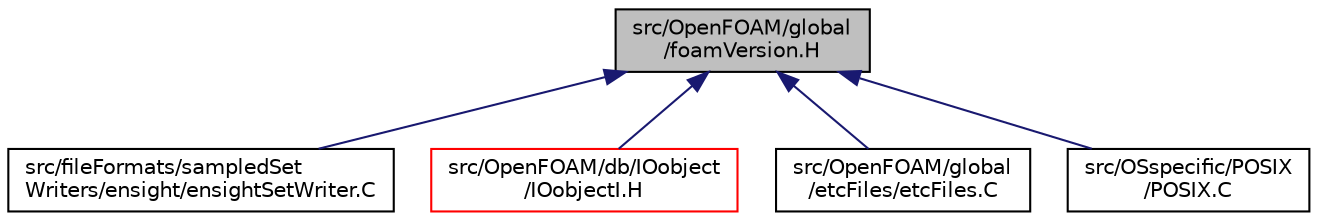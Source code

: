 digraph "src/OpenFOAM/global/foamVersion.H"
{
  bgcolor="transparent";
  edge [fontname="Helvetica",fontsize="10",labelfontname="Helvetica",labelfontsize="10"];
  node [fontname="Helvetica",fontsize="10",shape=record];
  Node1 [label="src/OpenFOAM/global\l/foamVersion.H",height=0.2,width=0.4,color="black", fillcolor="grey75", style="filled", fontcolor="black"];
  Node1 -> Node2 [dir="back",color="midnightblue",fontsize="10",style="solid",fontname="Helvetica"];
  Node2 [label="src/fileFormats/sampledSet\lWriters/ensight/ensightSetWriter.C",height=0.2,width=0.4,color="black",URL="$a01136.html"];
  Node1 -> Node3 [dir="back",color="midnightblue",fontsize="10",style="solid",fontname="Helvetica"];
  Node3 [label="src/OpenFOAM/db/IOobject\l/IOobjectI.H",height=0.2,width=0.4,color="red",URL="$a09716.html"];
  Node1 -> Node3799 [dir="back",color="midnightblue",fontsize="10",style="solid",fontname="Helvetica"];
  Node3799 [label="src/OpenFOAM/global\l/etcFiles/etcFiles.C",height=0.2,width=0.4,color="black",URL="$a10991.html"];
  Node1 -> Node3800 [dir="back",color="midnightblue",fontsize="10",style="solid",fontname="Helvetica"];
  Node3800 [label="src/OSspecific/POSIX\l/POSIX.C",height=0.2,width=0.4,color="black",URL="$a13772.html",tooltip="POSIX versions of the functions declared in OSspecific.H. "];
}
